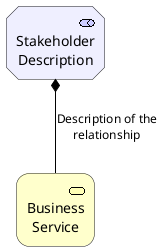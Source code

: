 @startuml
!include <archimate/Archimate>

Motivation_Stakeholder(StakeholderElement, "Stakeholder\nDescription")

Business_Service(BusinessService, "Business\nService")

Rel_Composition(StakeholderElement, BusinessService, "Description of the relationship")
@enduml